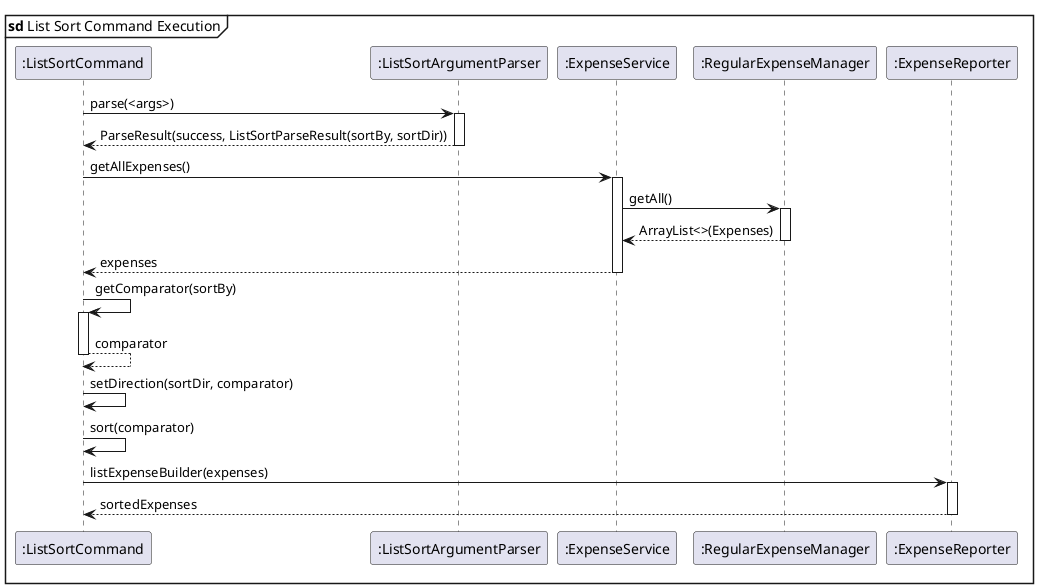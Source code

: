 @startuml sort
skinparam sequenceReferenceBackgroundColor #white

mainframe **sd** List Sort Command Execution

participant ":ListSortCommand" as SC
participant ":ListSortArgumentParser" as Parser

SC -> Parser : parse(<args>)
activate Parser

Parser --> SC : ParseResult(success, ListSortParseResult(sortBy, sortDir))
deactivate Parser

participant ":ExpenseService" as ES
participant ":RegularExpenseManager" as REM
SC -> ES: getAllExpenses()
activate ES

ES -> REM: getAll()
activate REM

REM --> ES: ArrayList<>(Expenses)
deactivate REM

ES --> SC: expenses
deactivate ES


SC -> SC: getComparator(sortBy)
activate SC
SC --> SC: comparator
deactivate SC


SC -> SC: setDirection(sortDir, comparator)



SC -> SC: sort(comparator)

participant ":ExpenseReporter" as ER

SC -> ER: listExpenseBuilder(expenses)
activate ER
ER --> SC: sortedExpenses
deactivate ER



@enduml